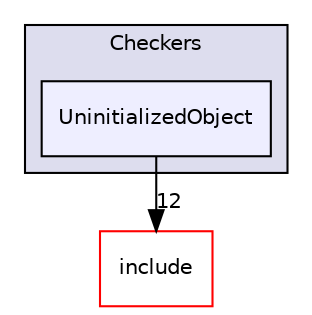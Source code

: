 digraph "lib/StaticAnalyzer/Checkers/UninitializedObject" {
  bgcolor=transparent;
  compound=true
  node [ fontsize="10", fontname="Helvetica"];
  edge [ labelfontsize="10", labelfontname="Helvetica"];
  subgraph clusterdir_98a0d9a5a3820cce728a787f3e823141 {
    graph [ bgcolor="#ddddee", pencolor="black", label="Checkers" fontname="Helvetica", fontsize="10", URL="dir_98a0d9a5a3820cce728a787f3e823141.html"]
  dir_58af1e75971758c909925b07c45aa954 [shape=box, label="UninitializedObject", style="filled", fillcolor="#eeeeff", pencolor="black", URL="dir_58af1e75971758c909925b07c45aa954.html"];
  }
  dir_d44c64559bbebec7f509842c48db8b23 [shape=box label="include" color="red" URL="dir_d44c64559bbebec7f509842c48db8b23.html"];
  dir_58af1e75971758c909925b07c45aa954->dir_d44c64559bbebec7f509842c48db8b23 [headlabel="12", labeldistance=1.5 headhref="dir_000118_000001.html"];
}
